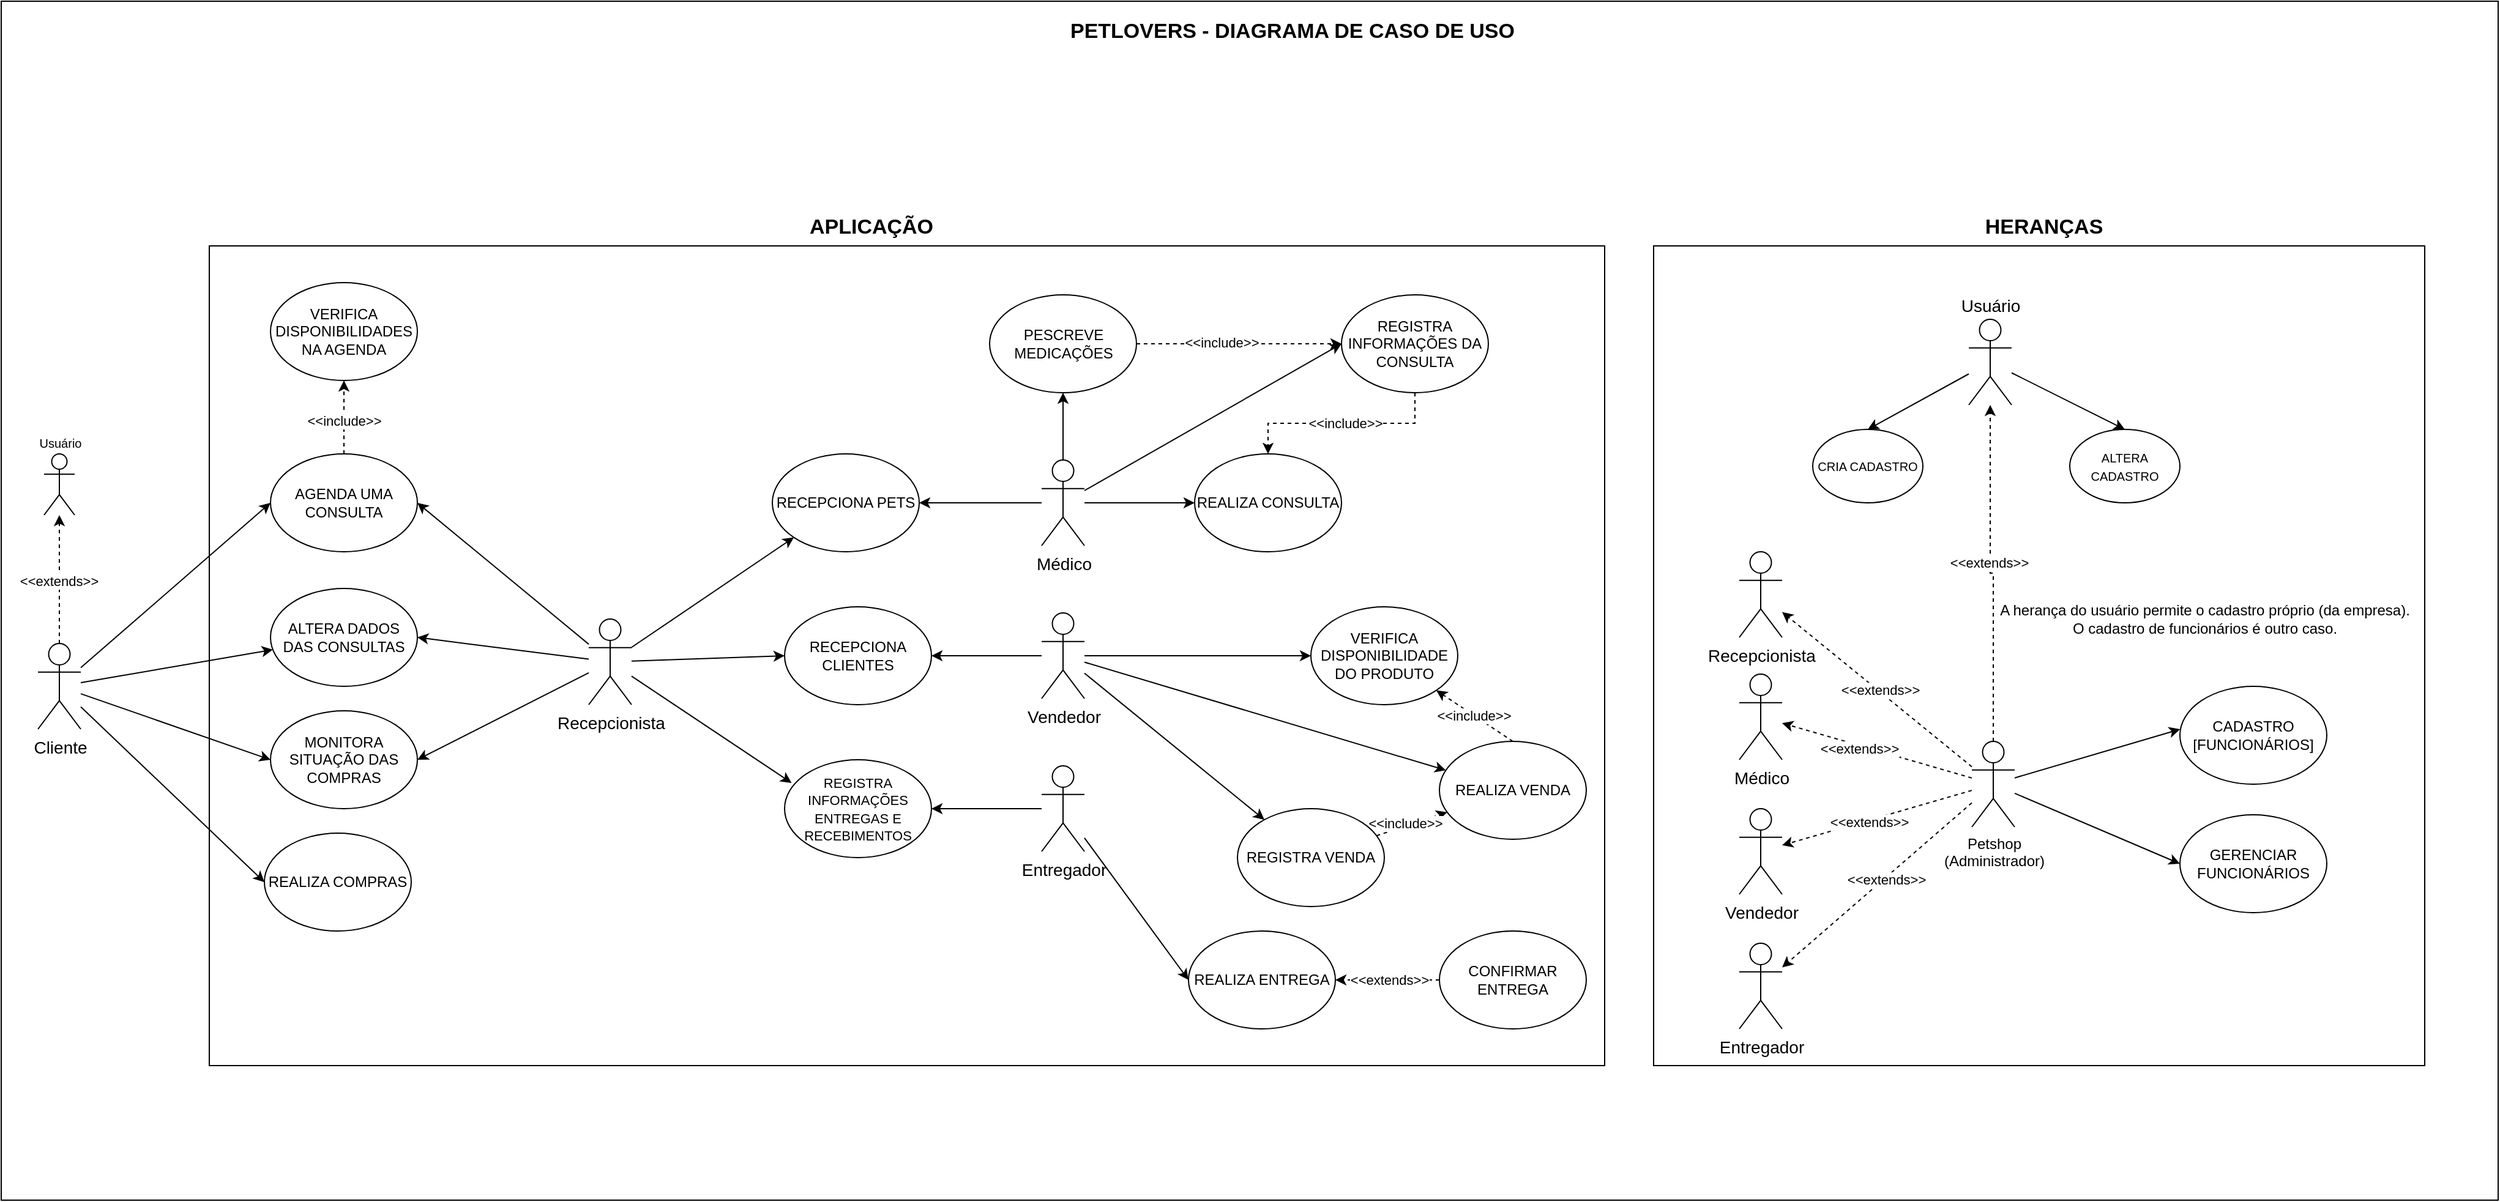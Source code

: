 <mxfile version="22.1.0" type="github">
  <diagram name="Page-1" id="cmvLj-Jmu_eHXBWfitiG">
    <mxGraphModel dx="1434" dy="780" grid="1" gridSize="10" guides="1" tooltips="1" connect="1" arrows="1" fold="1" page="1" pageScale="1" pageWidth="850" pageHeight="1100" math="0" shadow="0">
      <root>
        <mxCell id="0" />
        <mxCell id="1" parent="0" />
        <mxCell id="_MD9eXurdHFe8v1w1zqZ-63" value="" style="rounded=0;whiteSpace=wrap;html=1;glass=0;fillColor=none;" vertex="1" parent="1">
          <mxGeometry y="120" width="2040" height="980" as="geometry" />
        </mxCell>
        <mxCell id="_MD9eXurdHFe8v1w1zqZ-58" value="" style="rounded=0;whiteSpace=wrap;html=1;glass=0;fillColor=none;" vertex="1" parent="1">
          <mxGeometry x="1350" y="320" width="630" height="670" as="geometry" />
        </mxCell>
        <mxCell id="_MD9eXurdHFe8v1w1zqZ-9" value="" style="rounded=0;whiteSpace=wrap;html=1;glass=0;fillColor=none;" vertex="1" parent="1">
          <mxGeometry x="170" y="320" width="1140" height="670" as="geometry" />
        </mxCell>
        <mxCell id="Nmqk09kr3ZqQSarFzhnL-8" style="rounded=0;orthogonalLoop=1;jettySize=auto;html=1;entryX=0;entryY=0.5;entryDx=0;entryDy=0;strokeWidth=1;strokeColor=default;" parent="1" source="b02hixyi1CkfagJmaC7L-1" target="b02hixyi1CkfagJmaC7L-29" edge="1">
          <mxGeometry relative="1" as="geometry" />
        </mxCell>
        <mxCell id="Nmqk09kr3ZqQSarFzhnL-9" style="rounded=0;orthogonalLoop=1;jettySize=auto;html=1;strokeWidth=1;strokeColor=default;" parent="1" source="b02hixyi1CkfagJmaC7L-1" target="U1v-bgIuct0nGOqT3Gpx-35" edge="1">
          <mxGeometry relative="1" as="geometry" />
        </mxCell>
        <mxCell id="Nmqk09kr3ZqQSarFzhnL-19" style="rounded=0;orthogonalLoop=1;jettySize=auto;html=1;entryX=0;entryY=0.5;entryDx=0;entryDy=0;strokeWidth=1;strokeColor=default;" parent="1" source="b02hixyi1CkfagJmaC7L-1" target="Nmqk09kr3ZqQSarFzhnL-18" edge="1">
          <mxGeometry relative="1" as="geometry" />
        </mxCell>
        <mxCell id="Nmqk09kr3ZqQSarFzhnL-20" style="rounded=0;orthogonalLoop=1;jettySize=auto;html=1;entryX=0;entryY=0.5;entryDx=0;entryDy=0;strokeWidth=1;strokeColor=default;" parent="1" source="b02hixyi1CkfagJmaC7L-1" target="b02hixyi1CkfagJmaC7L-9" edge="1">
          <mxGeometry relative="1" as="geometry" />
        </mxCell>
        <mxCell id="Nmqk09kr3ZqQSarFzhnL-62" style="edgeStyle=orthogonalEdgeStyle;rounded=0;orthogonalLoop=1;jettySize=auto;html=1;exitX=0.5;exitY=0;exitDx=0;exitDy=0;exitPerimeter=0;dashed=1;" parent="1" source="b02hixyi1CkfagJmaC7L-1" target="Nmqk09kr3ZqQSarFzhnL-61" edge="1">
          <mxGeometry relative="1" as="geometry" />
        </mxCell>
        <mxCell id="Nmqk09kr3ZqQSarFzhnL-64" value="&amp;lt;&amp;lt;extends&amp;gt;&amp;gt;" style="edgeLabel;html=1;align=center;verticalAlign=middle;resizable=0;points=[];" parent="Nmqk09kr3ZqQSarFzhnL-62" vertex="1" connectable="0">
          <mxGeometry x="-0.023" y="1" relative="1" as="geometry">
            <mxPoint as="offset" />
          </mxGeometry>
        </mxCell>
        <mxCell id="b02hixyi1CkfagJmaC7L-1" value="&lt;font style=&quot;font-size: 14px;&quot;&gt;Cliente&lt;/font&gt;" style="shape=umlActor;verticalLabelPosition=bottom;verticalAlign=top;html=1;outlineConnect=0;strokeWidth=1;strokeColor=default;" parent="1" vertex="1">
          <mxGeometry x="30" y="645" width="35" height="70" as="geometry" />
        </mxCell>
        <mxCell id="b02hixyi1CkfagJmaC7L-7" value="&lt;font style=&quot;font-size: 10px;&quot;&gt;CRIA CADASTRO&lt;/font&gt;" style="ellipse;whiteSpace=wrap;html=1;strokeWidth=1;strokeColor=default;" parent="1" vertex="1">
          <mxGeometry x="1480" y="470" width="90" height="60" as="geometry" />
        </mxCell>
        <mxCell id="b02hixyi1CkfagJmaC7L-9" value="REALIZA COMPRAS" style="ellipse;whiteSpace=wrap;html=1;strokeWidth=1;strokeColor=default;" parent="1" vertex="1">
          <mxGeometry x="215" y="800" width="120" height="80" as="geometry" />
        </mxCell>
        <mxCell id="Nmqk09kr3ZqQSarFzhnL-14" style="rounded=0;orthogonalLoop=1;jettySize=auto;html=1;strokeWidth=1;strokeColor=default;entryX=0;entryY=0.5;entryDx=0;entryDy=0;" parent="1" source="b02hixyi1CkfagJmaC7L-12" target="Nmqk09kr3ZqQSarFzhnL-13" edge="1">
          <mxGeometry relative="1" as="geometry" />
        </mxCell>
        <mxCell id="Nmqk09kr3ZqQSarFzhnL-15" style="rounded=0;orthogonalLoop=1;jettySize=auto;html=1;entryX=1;entryY=0.5;entryDx=0;entryDy=0;strokeWidth=1;strokeColor=default;" parent="1" source="b02hixyi1CkfagJmaC7L-12" target="b02hixyi1CkfagJmaC7L-29" edge="1">
          <mxGeometry relative="1" as="geometry" />
        </mxCell>
        <mxCell id="Nmqk09kr3ZqQSarFzhnL-16" style="rounded=0;orthogonalLoop=1;jettySize=auto;html=1;entryX=1;entryY=0.5;entryDx=0;entryDy=0;strokeWidth=1;strokeColor=default;" parent="1" source="b02hixyi1CkfagJmaC7L-12" target="U1v-bgIuct0nGOqT3Gpx-35" edge="1">
          <mxGeometry relative="1" as="geometry" />
        </mxCell>
        <mxCell id="Nmqk09kr3ZqQSarFzhnL-21" style="rounded=0;orthogonalLoop=1;jettySize=auto;html=1;entryX=0.048;entryY=0.237;entryDx=0;entryDy=0;strokeWidth=1;strokeColor=default;entryPerimeter=0;" parent="1" source="b02hixyi1CkfagJmaC7L-12" target="U1v-bgIuct0nGOqT3Gpx-13" edge="1">
          <mxGeometry relative="1" as="geometry" />
        </mxCell>
        <mxCell id="Nmqk09kr3ZqQSarFzhnL-55" style="rounded=0;orthogonalLoop=1;jettySize=auto;html=1;entryX=1;entryY=0.5;entryDx=0;entryDy=0;" parent="1" source="b02hixyi1CkfagJmaC7L-12" target="Nmqk09kr3ZqQSarFzhnL-18" edge="1">
          <mxGeometry relative="1" as="geometry" />
        </mxCell>
        <mxCell id="Nmqk09kr3ZqQSarFzhnL-57" style="rounded=0;orthogonalLoop=1;jettySize=auto;html=1;entryX=0;entryY=1;entryDx=0;entryDy=0;" parent="1" source="b02hixyi1CkfagJmaC7L-12" target="Nmqk09kr3ZqQSarFzhnL-34" edge="1">
          <mxGeometry relative="1" as="geometry" />
        </mxCell>
        <mxCell id="b02hixyi1CkfagJmaC7L-12" value="&lt;span style=&quot;font-size: 14px;&quot;&gt;Recepcionista&lt;br&gt;&lt;/span&gt;" style="shape=umlActor;verticalLabelPosition=bottom;verticalAlign=top;html=1;outlineConnect=0;strokeWidth=1;strokeColor=default;" parent="1" vertex="1">
          <mxGeometry x="480" y="625" width="35" height="70" as="geometry" />
        </mxCell>
        <mxCell id="_MD9eXurdHFe8v1w1zqZ-3" style="edgeStyle=orthogonalEdgeStyle;rounded=0;orthogonalLoop=1;jettySize=auto;html=1;entryX=0.5;entryY=1;entryDx=0;entryDy=0;dashed=1;" edge="1" parent="1" source="b02hixyi1CkfagJmaC7L-29" target="_MD9eXurdHFe8v1w1zqZ-2">
          <mxGeometry relative="1" as="geometry" />
        </mxCell>
        <mxCell id="_MD9eXurdHFe8v1w1zqZ-4" value="&amp;lt;&amp;lt;include&amp;gt;&amp;gt;" style="edgeLabel;html=1;align=center;verticalAlign=middle;resizable=0;points=[];" vertex="1" connectable="0" parent="_MD9eXurdHFe8v1w1zqZ-3">
          <mxGeometry x="-0.094" relative="1" as="geometry">
            <mxPoint as="offset" />
          </mxGeometry>
        </mxCell>
        <mxCell id="b02hixyi1CkfagJmaC7L-29" value="AGENDA UMA CONSULTA" style="ellipse;whiteSpace=wrap;html=1;strokeWidth=1;strokeColor=default;" parent="1" vertex="1">
          <mxGeometry x="220" y="490" width="120" height="80" as="geometry" />
        </mxCell>
        <mxCell id="b02hixyi1CkfagJmaC7L-57" value="&lt;span style=&quot;font-size: 17px;&quot;&gt;&lt;b&gt;APLICAÇÃO&lt;/b&gt;&lt;/span&gt;" style="text;html=1;strokeColor=none;fillColor=none;align=center;verticalAlign=middle;whiteSpace=wrap;rounded=0;strokeWidth=1;" parent="1" vertex="1">
          <mxGeometry x="650" y="290" width="122" height="30" as="geometry" />
        </mxCell>
        <mxCell id="U1v-bgIuct0nGOqT3Gpx-11" value="&lt;font style=&quot;font-size: 10px;&quot;&gt;ALTERA CADASTRO&lt;/font&gt;" style="ellipse;whiteSpace=wrap;html=1;strokeWidth=1;strokeColor=default;" parent="1" vertex="1">
          <mxGeometry x="1690" y="470" width="90" height="60" as="geometry" />
        </mxCell>
        <mxCell id="U1v-bgIuct0nGOqT3Gpx-13" value="&lt;font style=&quot;font-size: 11px;&quot;&gt;REGISTRA INFORMAÇÕES ENTREGAS E RECEBIMENTOS&lt;/font&gt;" style="ellipse;whiteSpace=wrap;html=1;strokeWidth=1;strokeColor=default;" parent="1" vertex="1">
          <mxGeometry x="640" y="740" width="120" height="80" as="geometry" />
        </mxCell>
        <mxCell id="Nmqk09kr3ZqQSarFzhnL-37" style="rounded=0;orthogonalLoop=1;jettySize=auto;html=1;" parent="1" source="U1v-bgIuct0nGOqT3Gpx-15" target="Nmqk09kr3ZqQSarFzhnL-34" edge="1">
          <mxGeometry relative="1" as="geometry" />
        </mxCell>
        <mxCell id="Nmqk09kr3ZqQSarFzhnL-43" style="rounded=0;orthogonalLoop=1;jettySize=auto;html=1;entryX=0;entryY=0.5;entryDx=0;entryDy=0;" parent="1" source="U1v-bgIuct0nGOqT3Gpx-15" target="Nmqk09kr3ZqQSarFzhnL-38" edge="1">
          <mxGeometry relative="1" as="geometry" />
        </mxCell>
        <mxCell id="_MD9eXurdHFe8v1w1zqZ-13" style="rounded=0;orthogonalLoop=1;jettySize=auto;html=1;entryX=0;entryY=0.5;entryDx=0;entryDy=0;" edge="1" parent="1" source="U1v-bgIuct0nGOqT3Gpx-15" target="Nmqk09kr3ZqQSarFzhnL-50">
          <mxGeometry relative="1" as="geometry" />
        </mxCell>
        <mxCell id="_MD9eXurdHFe8v1w1zqZ-28" style="edgeStyle=orthogonalEdgeStyle;rounded=0;orthogonalLoop=1;jettySize=auto;html=1;" edge="1" parent="1" source="U1v-bgIuct0nGOqT3Gpx-15" target="_MD9eXurdHFe8v1w1zqZ-14">
          <mxGeometry relative="1" as="geometry" />
        </mxCell>
        <mxCell id="U1v-bgIuct0nGOqT3Gpx-15" value="&lt;font style=&quot;font-size: 14px;&quot;&gt;Médico&lt;/font&gt;" style="shape=umlActor;verticalLabelPosition=bottom;verticalAlign=top;html=1;outlineConnect=0;strokeWidth=1;strokeColor=default;" parent="1" vertex="1">
          <mxGeometry x="850" y="495" width="35" height="70" as="geometry" />
        </mxCell>
        <mxCell id="Nmqk09kr3ZqQSarFzhnL-29" style="rounded=0;orthogonalLoop=1;jettySize=auto;html=1;entryX=1;entryY=0.5;entryDx=0;entryDy=0;" parent="1" source="U1v-bgIuct0nGOqT3Gpx-19" target="Nmqk09kr3ZqQSarFzhnL-13" edge="1">
          <mxGeometry relative="1" as="geometry" />
        </mxCell>
        <mxCell id="Nmqk09kr3ZqQSarFzhnL-42" style="rounded=0;orthogonalLoop=1;jettySize=auto;html=1;" parent="1" source="U1v-bgIuct0nGOqT3Gpx-19" target="Nmqk09kr3ZqQSarFzhnL-40" edge="1">
          <mxGeometry relative="1" as="geometry" />
        </mxCell>
        <mxCell id="_MD9eXurdHFe8v1w1zqZ-19" style="rounded=0;orthogonalLoop=1;jettySize=auto;html=1;" edge="1" parent="1" source="U1v-bgIuct0nGOqT3Gpx-19" target="Nmqk09kr3ZqQSarFzhnL-47">
          <mxGeometry relative="1" as="geometry" />
        </mxCell>
        <mxCell id="_MD9eXurdHFe8v1w1zqZ-23" style="rounded=0;orthogonalLoop=1;jettySize=auto;html=1;entryX=0;entryY=0.5;entryDx=0;entryDy=0;" edge="1" parent="1" source="U1v-bgIuct0nGOqT3Gpx-19" target="_MD9eXurdHFe8v1w1zqZ-22">
          <mxGeometry relative="1" as="geometry" />
        </mxCell>
        <mxCell id="U1v-bgIuct0nGOqT3Gpx-19" value="&lt;font style=&quot;font-size: 14px;&quot;&gt;Vendedor&lt;/font&gt;" style="shape=umlActor;verticalLabelPosition=bottom;verticalAlign=top;html=1;outlineConnect=0;strokeWidth=1;strokeColor=default;" parent="1" vertex="1">
          <mxGeometry x="850" y="620" width="35" height="70" as="geometry" />
        </mxCell>
        <mxCell id="U1v-bgIuct0nGOqT3Gpx-35" value="ALTERA DADOS DAS CONSULTAS" style="ellipse;whiteSpace=wrap;html=1;strokeWidth=1;strokeColor=default;" parent="1" vertex="1">
          <mxGeometry x="220" y="600" width="120" height="80" as="geometry" />
        </mxCell>
        <mxCell id="Nmqk09kr3ZqQSarFzhnL-4" style="rounded=0;orthogonalLoop=1;jettySize=auto;html=1;strokeWidth=1;strokeColor=default;entryX=0.5;entryY=0;entryDx=0;entryDy=0;" parent="1" source="Nmqk09kr3ZqQSarFzhnL-1" target="U1v-bgIuct0nGOqT3Gpx-11" edge="1">
          <mxGeometry relative="1" as="geometry" />
        </mxCell>
        <mxCell id="Nmqk09kr3ZqQSarFzhnL-5" style="rounded=0;orthogonalLoop=1;jettySize=auto;html=1;entryX=0.5;entryY=0;entryDx=0;entryDy=0;strokeWidth=1;strokeColor=default;" parent="1" source="Nmqk09kr3ZqQSarFzhnL-1" target="b02hixyi1CkfagJmaC7L-7" edge="1">
          <mxGeometry relative="1" as="geometry" />
        </mxCell>
        <mxCell id="Nmqk09kr3ZqQSarFzhnL-1" value="&lt;font style=&quot;font-size: 14px;&quot;&gt;Usuário&lt;/font&gt;" style="shape=umlActor;verticalLabelPosition=top;verticalAlign=bottom;html=1;outlineConnect=0;strokeWidth=1;strokeColor=default;labelPosition=center;align=center;" parent="1" vertex="1">
          <mxGeometry x="1607.5" y="380" width="35" height="70" as="geometry" />
        </mxCell>
        <mxCell id="Nmqk09kr3ZqQSarFzhnL-13" value="RECEPCIONA CLIENTES" style="ellipse;whiteSpace=wrap;html=1;strokeWidth=1;strokeColor=default;" parent="1" vertex="1">
          <mxGeometry x="640" y="615" width="120" height="80" as="geometry" />
        </mxCell>
        <mxCell id="Nmqk09kr3ZqQSarFzhnL-18" value="MONITORA SITUAÇÃO DAS COMPRAS" style="ellipse;whiteSpace=wrap;html=1;strokeWidth=1;strokeColor=default;" parent="1" vertex="1">
          <mxGeometry x="220" y="700" width="120" height="80" as="geometry" />
        </mxCell>
        <mxCell id="Nmqk09kr3ZqQSarFzhnL-44" style="rounded=0;orthogonalLoop=1;jettySize=auto;html=1;entryX=0;entryY=0.5;entryDx=0;entryDy=0;" parent="1" source="Nmqk09kr3ZqQSarFzhnL-22" target="Nmqk09kr3ZqQSarFzhnL-41" edge="1">
          <mxGeometry relative="1" as="geometry" />
        </mxCell>
        <mxCell id="Nmqk09kr3ZqQSarFzhnL-56" style="rounded=0;orthogonalLoop=1;jettySize=auto;html=1;entryX=1;entryY=0.5;entryDx=0;entryDy=0;" parent="1" source="Nmqk09kr3ZqQSarFzhnL-22" target="U1v-bgIuct0nGOqT3Gpx-13" edge="1">
          <mxGeometry relative="1" as="geometry" />
        </mxCell>
        <mxCell id="Nmqk09kr3ZqQSarFzhnL-22" value="&lt;span style=&quot;font-size: 14px;&quot;&gt;Entregador&lt;br&gt;&lt;/span&gt;" style="shape=umlActor;verticalLabelPosition=bottom;verticalAlign=top;html=1;outlineConnect=0;strokeWidth=1;strokeColor=default;" parent="1" vertex="1">
          <mxGeometry x="850" y="745" width="35" height="70" as="geometry" />
        </mxCell>
        <mxCell id="Nmqk09kr3ZqQSarFzhnL-34" value="RECEPCIONA PETS" style="ellipse;whiteSpace=wrap;html=1;strokeWidth=1;strokeColor=default;" parent="1" vertex="1">
          <mxGeometry x="630" y="490" width="120" height="80" as="geometry" />
        </mxCell>
        <mxCell id="Nmqk09kr3ZqQSarFzhnL-38" value="REALIZA CONSULTA" style="ellipse;whiteSpace=wrap;html=1;strokeWidth=1;strokeColor=default;" parent="1" vertex="1">
          <mxGeometry x="975" y="490" width="120" height="80" as="geometry" />
        </mxCell>
        <mxCell id="_MD9eXurdHFe8v1w1zqZ-24" style="rounded=0;orthogonalLoop=1;jettySize=auto;html=1;exitX=0.5;exitY=0;exitDx=0;exitDy=0;dashed=1;" edge="1" parent="1" source="Nmqk09kr3ZqQSarFzhnL-40" target="_MD9eXurdHFe8v1w1zqZ-22">
          <mxGeometry relative="1" as="geometry" />
        </mxCell>
        <mxCell id="_MD9eXurdHFe8v1w1zqZ-25" value="&amp;lt;&amp;lt;include&amp;gt;&amp;gt;" style="edgeLabel;html=1;align=center;verticalAlign=middle;resizable=0;points=[];" vertex="1" connectable="0" parent="_MD9eXurdHFe8v1w1zqZ-24">
          <mxGeometry x="0.029" relative="1" as="geometry">
            <mxPoint as="offset" />
          </mxGeometry>
        </mxCell>
        <mxCell id="Nmqk09kr3ZqQSarFzhnL-40" value="REALIZA VENDA" style="ellipse;whiteSpace=wrap;html=1;strokeWidth=1;strokeColor=default;" parent="1" vertex="1">
          <mxGeometry x="1175" y="725" width="120" height="80" as="geometry" />
        </mxCell>
        <mxCell id="Nmqk09kr3ZqQSarFzhnL-41" value="REALIZA ENTREGA" style="ellipse;whiteSpace=wrap;html=1;strokeWidth=1;strokeColor=default;" parent="1" vertex="1">
          <mxGeometry x="970" y="880" width="120" height="80" as="geometry" />
        </mxCell>
        <mxCell id="Nmqk09kr3ZqQSarFzhnL-48" style="rounded=0;orthogonalLoop=1;jettySize=auto;html=1;dashed=1;" parent="1" source="Nmqk09kr3ZqQSarFzhnL-47" target="Nmqk09kr3ZqQSarFzhnL-40" edge="1">
          <mxGeometry relative="1" as="geometry" />
        </mxCell>
        <mxCell id="Nmqk09kr3ZqQSarFzhnL-49" value="&amp;lt;&amp;lt;include&amp;gt;&amp;gt;" style="edgeLabel;html=1;align=center;verticalAlign=middle;resizable=0;points=[];" parent="Nmqk09kr3ZqQSarFzhnL-48" vertex="1" connectable="0">
          <mxGeometry x="0.073" relative="1" as="geometry">
            <mxPoint x="-8" as="offset" />
          </mxGeometry>
        </mxCell>
        <mxCell id="Nmqk09kr3ZqQSarFzhnL-47" value="REGISTRA VENDA" style="ellipse;whiteSpace=wrap;html=1;strokeWidth=1;strokeColor=default;" parent="1" vertex="1">
          <mxGeometry x="1010" y="780" width="120" height="80" as="geometry" />
        </mxCell>
        <mxCell id="Nmqk09kr3ZqQSarFzhnL-53" style="edgeStyle=orthogonalEdgeStyle;rounded=0;orthogonalLoop=1;jettySize=auto;html=1;entryX=0.5;entryY=0;entryDx=0;entryDy=0;dashed=1;" parent="1" source="Nmqk09kr3ZqQSarFzhnL-50" target="Nmqk09kr3ZqQSarFzhnL-38" edge="1">
          <mxGeometry relative="1" as="geometry" />
        </mxCell>
        <mxCell id="Nmqk09kr3ZqQSarFzhnL-54" value="&amp;lt;&amp;lt;include&amp;gt;&amp;gt;" style="edgeLabel;html=1;align=center;verticalAlign=middle;resizable=0;points=[];" parent="Nmqk09kr3ZqQSarFzhnL-53" vertex="1" connectable="0">
          <mxGeometry x="-0.043" relative="1" as="geometry">
            <mxPoint x="-1" as="offset" />
          </mxGeometry>
        </mxCell>
        <mxCell id="Nmqk09kr3ZqQSarFzhnL-50" value="REGISTRA INFORMAÇÕES DA CONSULTA" style="ellipse;whiteSpace=wrap;html=1;strokeWidth=1;strokeColor=default;" parent="1" vertex="1">
          <mxGeometry x="1095" y="360" width="120" height="80" as="geometry" />
        </mxCell>
        <mxCell id="Nmqk09kr3ZqQSarFzhnL-61" value="&lt;font style=&quot;font-size: 10px;&quot;&gt;Usuário&lt;/font&gt;" style="shape=umlActor;verticalLabelPosition=top;verticalAlign=bottom;html=1;outlineConnect=0;strokeWidth=1;strokeColor=default;labelPosition=center;align=center;" parent="1" vertex="1">
          <mxGeometry x="35" y="490" width="25" height="50" as="geometry" />
        </mxCell>
        <mxCell id="Nmqk09kr3ZqQSarFzhnL-66" style="edgeStyle=orthogonalEdgeStyle;rounded=0;orthogonalLoop=1;jettySize=auto;html=1;dashed=1;" parent="1" source="Nmqk09kr3ZqQSarFzhnL-65" target="Nmqk09kr3ZqQSarFzhnL-41" edge="1">
          <mxGeometry relative="1" as="geometry" />
        </mxCell>
        <mxCell id="Nmqk09kr3ZqQSarFzhnL-67" value="&amp;lt;&amp;lt;extends&amp;gt;&amp;gt;" style="edgeLabel;html=1;align=center;verticalAlign=middle;resizable=0;points=[];" parent="Nmqk09kr3ZqQSarFzhnL-66" vertex="1" connectable="0">
          <mxGeometry x="0.064" y="-1" relative="1" as="geometry">
            <mxPoint x="4" y="1" as="offset" />
          </mxGeometry>
        </mxCell>
        <mxCell id="Nmqk09kr3ZqQSarFzhnL-65" value="CONFIRMAR ENTREGA" style="ellipse;whiteSpace=wrap;html=1;strokeWidth=1;strokeColor=default;" parent="1" vertex="1">
          <mxGeometry x="1175" y="880" width="120" height="80" as="geometry" />
        </mxCell>
        <mxCell id="_MD9eXurdHFe8v1w1zqZ-2" value="VERIFICA DISPONIBILIDADES NA AGENDA" style="ellipse;whiteSpace=wrap;html=1;strokeWidth=1;strokeColor=default;" vertex="1" parent="1">
          <mxGeometry x="220" y="350" width="120" height="80" as="geometry" />
        </mxCell>
        <mxCell id="_MD9eXurdHFe8v1w1zqZ-11" value="&lt;span style=&quot;font-size: 17px;&quot;&gt;&lt;b&gt;PETLOVERS - DIAGRAMA DE CASO DE USO&lt;/b&gt;&lt;/span&gt;" style="text;html=1;strokeColor=none;fillColor=none;align=center;verticalAlign=middle;whiteSpace=wrap;rounded=0;strokeWidth=1;" vertex="1" parent="1">
          <mxGeometry x="760" y="130" width="590" height="30" as="geometry" />
        </mxCell>
        <mxCell id="_MD9eXurdHFe8v1w1zqZ-17" style="edgeStyle=orthogonalEdgeStyle;rounded=0;orthogonalLoop=1;jettySize=auto;html=1;entryX=0;entryY=0.5;entryDx=0;entryDy=0;dashed=1;" edge="1" parent="1" source="_MD9eXurdHFe8v1w1zqZ-14" target="Nmqk09kr3ZqQSarFzhnL-50">
          <mxGeometry relative="1" as="geometry" />
        </mxCell>
        <mxCell id="_MD9eXurdHFe8v1w1zqZ-18" value="&amp;lt;&amp;lt;include&amp;gt;&amp;gt;" style="edgeLabel;html=1;align=center;verticalAlign=middle;resizable=0;points=[];" vertex="1" connectable="0" parent="_MD9eXurdHFe8v1w1zqZ-17">
          <mxGeometry x="-0.179" y="1" relative="1" as="geometry">
            <mxPoint as="offset" />
          </mxGeometry>
        </mxCell>
        <mxCell id="_MD9eXurdHFe8v1w1zqZ-14" value="PESCREVE MEDICAÇÕES" style="ellipse;whiteSpace=wrap;html=1;strokeWidth=1;strokeColor=default;" vertex="1" parent="1">
          <mxGeometry x="807.5" y="360" width="120" height="80" as="geometry" />
        </mxCell>
        <mxCell id="_MD9eXurdHFe8v1w1zqZ-22" value="VERIFICA DISPONIBILIDADE DO PRODUTO" style="ellipse;whiteSpace=wrap;html=1;strokeWidth=1;strokeColor=default;" vertex="1" parent="1">
          <mxGeometry x="1070" y="615" width="120" height="80" as="geometry" />
        </mxCell>
        <mxCell id="_MD9eXurdHFe8v1w1zqZ-29" value="&lt;font style=&quot;font-size: 14px;&quot;&gt;Médico&lt;/font&gt;" style="shape=umlActor;verticalLabelPosition=bottom;verticalAlign=top;html=1;outlineConnect=0;strokeWidth=1;strokeColor=default;" vertex="1" parent="1">
          <mxGeometry x="1420" y="670" width="35" height="70" as="geometry" />
        </mxCell>
        <mxCell id="_MD9eXurdHFe8v1w1zqZ-32" value="&lt;font style=&quot;font-size: 14px;&quot;&gt;Vendedor&lt;/font&gt;" style="shape=umlActor;verticalLabelPosition=bottom;verticalAlign=top;html=1;outlineConnect=0;strokeWidth=1;strokeColor=default;" vertex="1" parent="1">
          <mxGeometry x="1420" y="780" width="35" height="70" as="geometry" />
        </mxCell>
        <mxCell id="_MD9eXurdHFe8v1w1zqZ-33" value="&lt;span style=&quot;font-size: 14px;&quot;&gt;Entregador&lt;br&gt;&lt;/span&gt;" style="shape=umlActor;verticalLabelPosition=bottom;verticalAlign=top;html=1;outlineConnect=0;strokeWidth=1;strokeColor=default;" vertex="1" parent="1">
          <mxGeometry x="1420" y="890" width="35" height="70" as="geometry" />
        </mxCell>
        <mxCell id="_MD9eXurdHFe8v1w1zqZ-34" value="&lt;span style=&quot;font-size: 14px;&quot;&gt;Recepcionista&lt;br&gt;&lt;/span&gt;" style="shape=umlActor;verticalLabelPosition=bottom;verticalAlign=top;html=1;outlineConnect=0;strokeWidth=1;strokeColor=default;" vertex="1" parent="1">
          <mxGeometry x="1420" y="570" width="35" height="70" as="geometry" />
        </mxCell>
        <mxCell id="_MD9eXurdHFe8v1w1zqZ-38" style="rounded=0;orthogonalLoop=1;jettySize=auto;html=1;dashed=1;" edge="1" parent="1" source="_MD9eXurdHFe8v1w1zqZ-35" target="_MD9eXurdHFe8v1w1zqZ-34">
          <mxGeometry relative="1" as="geometry" />
        </mxCell>
        <mxCell id="_MD9eXurdHFe8v1w1zqZ-41" value="&amp;lt;&amp;lt;extends&amp;gt;&amp;gt;" style="edgeLabel;html=1;align=center;verticalAlign=middle;resizable=0;points=[];" vertex="1" connectable="0" parent="_MD9eXurdHFe8v1w1zqZ-38">
          <mxGeometry x="-0.015" y="-1" relative="1" as="geometry">
            <mxPoint as="offset" />
          </mxGeometry>
        </mxCell>
        <mxCell id="_MD9eXurdHFe8v1w1zqZ-40" style="rounded=0;orthogonalLoop=1;jettySize=auto;html=1;dashed=1;" edge="1" parent="1" source="_MD9eXurdHFe8v1w1zqZ-35" target="_MD9eXurdHFe8v1w1zqZ-29">
          <mxGeometry relative="1" as="geometry" />
        </mxCell>
        <mxCell id="_MD9eXurdHFe8v1w1zqZ-42" value="&amp;lt;&amp;lt;extends&amp;gt;&amp;gt;" style="edgeLabel;html=1;align=center;verticalAlign=middle;resizable=0;points=[];" vertex="1" connectable="0" parent="_MD9eXurdHFe8v1w1zqZ-40">
          <mxGeometry x="0.178" y="2" relative="1" as="geometry">
            <mxPoint as="offset" />
          </mxGeometry>
        </mxCell>
        <mxCell id="_MD9eXurdHFe8v1w1zqZ-43" style="rounded=0;orthogonalLoop=1;jettySize=auto;html=1;dashed=1;" edge="1" parent="1" source="_MD9eXurdHFe8v1w1zqZ-35" target="_MD9eXurdHFe8v1w1zqZ-32">
          <mxGeometry relative="1" as="geometry" />
        </mxCell>
        <mxCell id="_MD9eXurdHFe8v1w1zqZ-44" value="&amp;lt;&amp;lt;extends&amp;gt;&amp;gt;" style="edgeLabel;html=1;align=center;verticalAlign=middle;resizable=0;points=[];" vertex="1" connectable="0" parent="_MD9eXurdHFe8v1w1zqZ-43">
          <mxGeometry x="0.089" y="1" relative="1" as="geometry">
            <mxPoint as="offset" />
          </mxGeometry>
        </mxCell>
        <mxCell id="_MD9eXurdHFe8v1w1zqZ-45" style="rounded=0;orthogonalLoop=1;jettySize=auto;html=1;dashed=1;" edge="1" parent="1" source="_MD9eXurdHFe8v1w1zqZ-35" target="_MD9eXurdHFe8v1w1zqZ-33">
          <mxGeometry relative="1" as="geometry" />
        </mxCell>
        <mxCell id="_MD9eXurdHFe8v1w1zqZ-46" value="&amp;lt;&amp;lt;extends&amp;gt;&amp;gt;" style="edgeLabel;html=1;align=center;verticalAlign=middle;resizable=0;points=[];" vertex="1" connectable="0" parent="_MD9eXurdHFe8v1w1zqZ-45">
          <mxGeometry x="-0.083" y="1" relative="1" as="geometry">
            <mxPoint as="offset" />
          </mxGeometry>
        </mxCell>
        <mxCell id="_MD9eXurdHFe8v1w1zqZ-52" style="rounded=0;orthogonalLoop=1;jettySize=auto;html=1;entryX=0;entryY=0.5;entryDx=0;entryDy=0;" edge="1" parent="1" source="_MD9eXurdHFe8v1w1zqZ-35" target="_MD9eXurdHFe8v1w1zqZ-51">
          <mxGeometry relative="1" as="geometry" />
        </mxCell>
        <mxCell id="_MD9eXurdHFe8v1w1zqZ-59" style="edgeStyle=orthogonalEdgeStyle;rounded=0;orthogonalLoop=1;jettySize=auto;html=1;dashed=1;" edge="1" parent="1" source="_MD9eXurdHFe8v1w1zqZ-35" target="Nmqk09kr3ZqQSarFzhnL-1">
          <mxGeometry relative="1" as="geometry" />
        </mxCell>
        <mxCell id="_MD9eXurdHFe8v1w1zqZ-61" value="&amp;lt;&amp;lt;extends&amp;gt;&amp;gt;" style="edgeLabel;html=1;align=center;verticalAlign=middle;resizable=0;points=[];" vertex="1" connectable="0" parent="_MD9eXurdHFe8v1w1zqZ-59">
          <mxGeometry x="0.069" y="1" relative="1" as="geometry">
            <mxPoint as="offset" />
          </mxGeometry>
        </mxCell>
        <mxCell id="_MD9eXurdHFe8v1w1zqZ-35" value="Petshop&lt;br&gt;(Administrador)" style="shape=umlActor;verticalLabelPosition=bottom;verticalAlign=top;html=1;outlineConnect=0;strokeWidth=1;strokeColor=default;" vertex="1" parent="1">
          <mxGeometry x="1610" y="725" width="35" height="70" as="geometry" />
        </mxCell>
        <mxCell id="_MD9eXurdHFe8v1w1zqZ-49" value="CADASTRO [FUNCIONÁRIOS]" style="ellipse;whiteSpace=wrap;html=1;strokeWidth=1;strokeColor=default;" vertex="1" parent="1">
          <mxGeometry x="1780" y="680" width="120" height="80" as="geometry" />
        </mxCell>
        <mxCell id="_MD9eXurdHFe8v1w1zqZ-50" style="rounded=0;orthogonalLoop=1;jettySize=auto;html=1;entryX=0.001;entryY=0.438;entryDx=0;entryDy=0;entryPerimeter=0;" edge="1" parent="1" source="_MD9eXurdHFe8v1w1zqZ-35" target="_MD9eXurdHFe8v1w1zqZ-49">
          <mxGeometry relative="1" as="geometry" />
        </mxCell>
        <mxCell id="_MD9eXurdHFe8v1w1zqZ-51" value="GERENCIAR FUNCIONÁRIOS" style="ellipse;whiteSpace=wrap;html=1;strokeWidth=1;strokeColor=default;" vertex="1" parent="1">
          <mxGeometry x="1780" y="785" width="120" height="80" as="geometry" />
        </mxCell>
        <mxCell id="_MD9eXurdHFe8v1w1zqZ-56" value="A herança do usuário permite o cadastro próprio (da empresa).&lt;br&gt;O cadastro de funcionários é outro caso." style="text;html=1;align=center;verticalAlign=middle;resizable=0;points=[];autosize=1;strokeColor=none;fillColor=none;" vertex="1" parent="1">
          <mxGeometry x="1620" y="605" width="360" height="40" as="geometry" />
        </mxCell>
        <mxCell id="_MD9eXurdHFe8v1w1zqZ-62" value="&lt;span style=&quot;font-size: 17px;&quot;&gt;&lt;b&gt;HERANÇAS&lt;/b&gt;&lt;/span&gt;" style="text;html=1;strokeColor=none;fillColor=none;align=center;verticalAlign=middle;whiteSpace=wrap;rounded=0;strokeWidth=1;" vertex="1" parent="1">
          <mxGeometry x="1607.5" y="290" width="122" height="30" as="geometry" />
        </mxCell>
      </root>
    </mxGraphModel>
  </diagram>
</mxfile>

